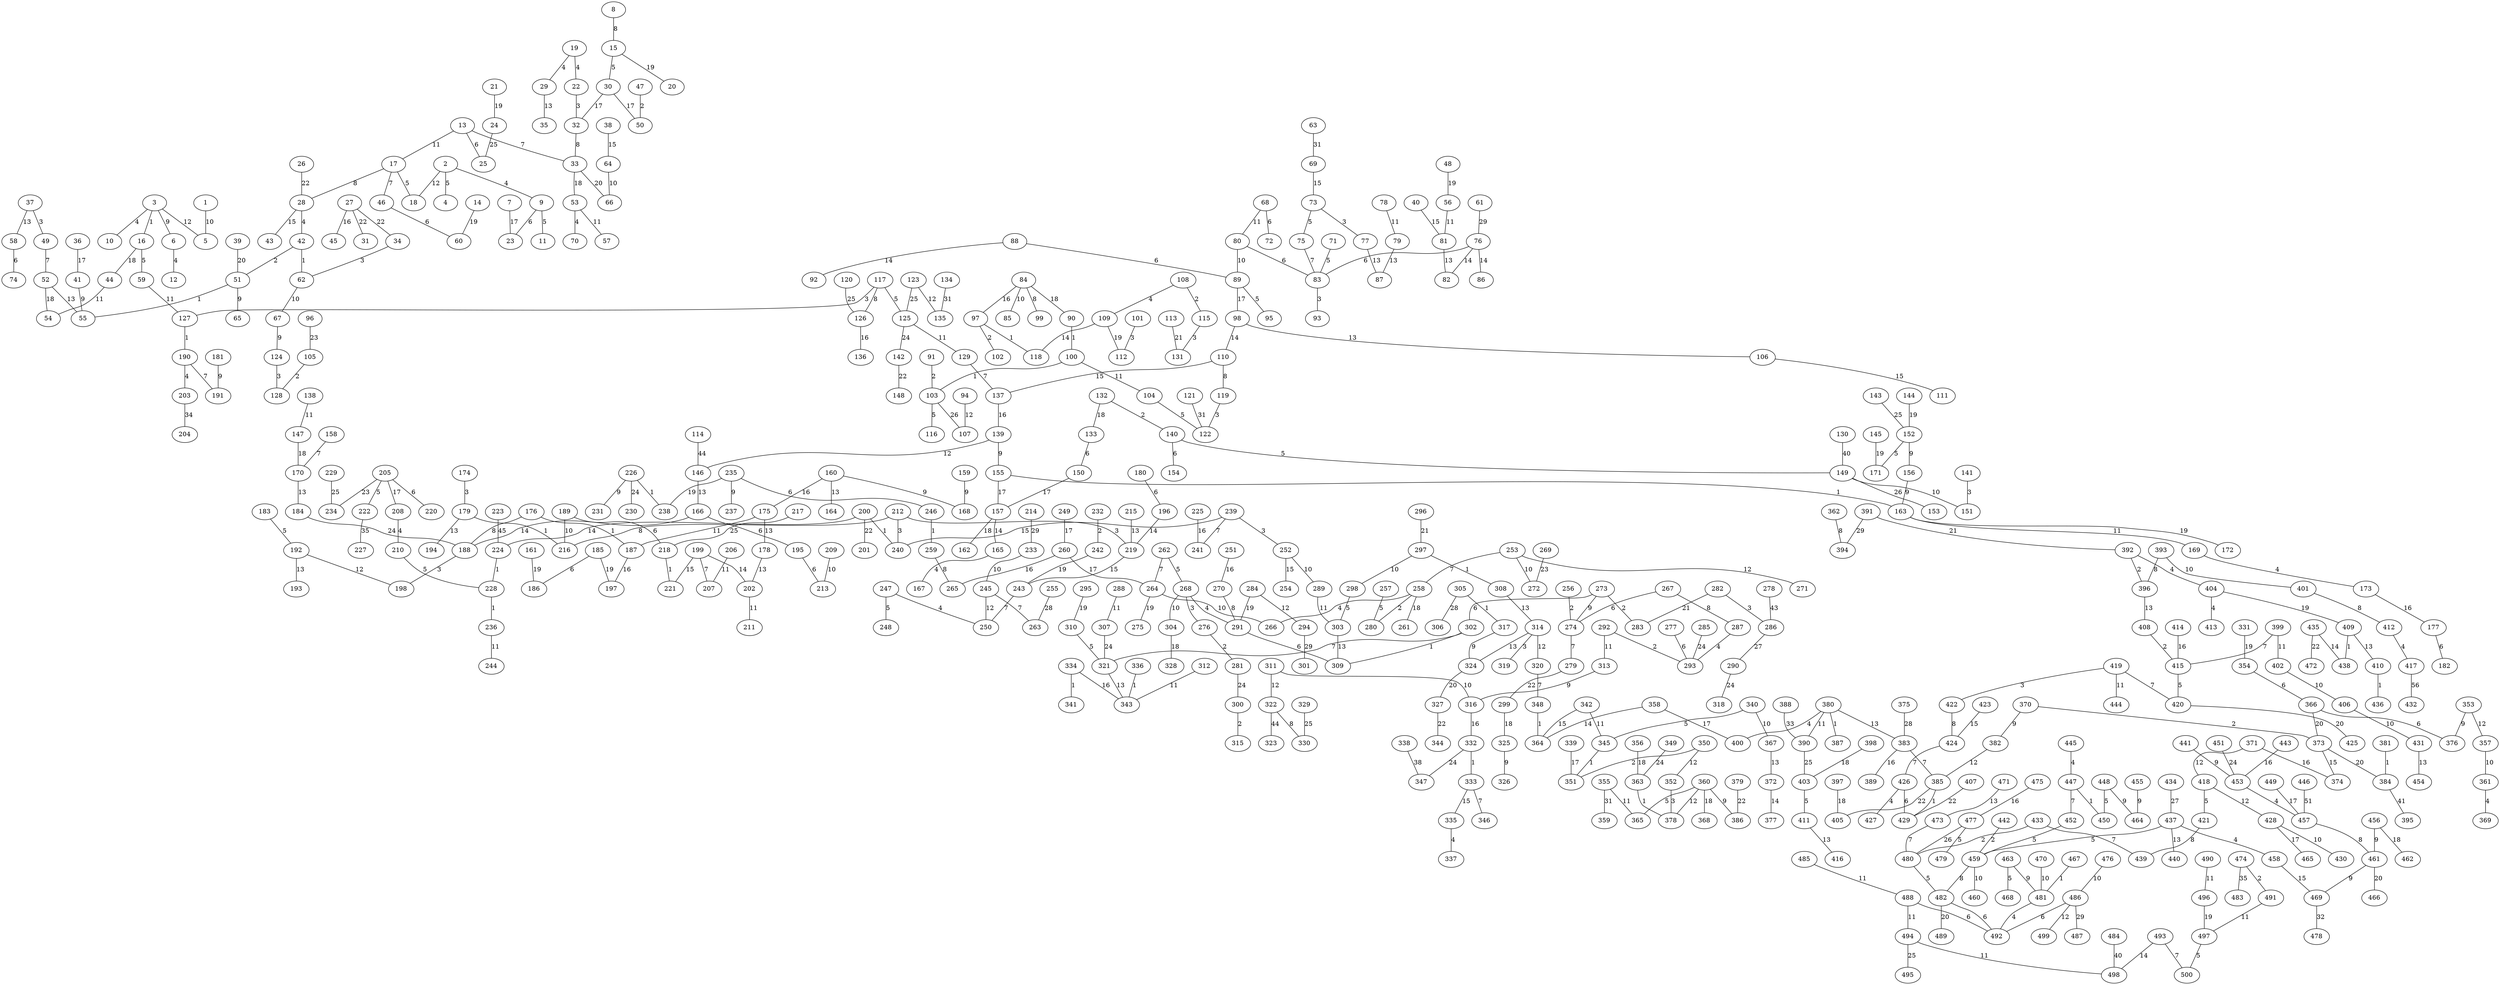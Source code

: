 graph MST {
    "1";
    "2";
    "3";
    "4";
    "5";
    "6";
    "7";
    "8";
    "9";
    "10";
    "11";
    "12";
    "13";
    "14";
    "15";
    "16";
    "17";
    "18";
    "19";
    "20";
    "21";
    "22";
    "23";
    "24";
    "25";
    "26";
    "27";
    "28";
    "29";
    "30";
    "31";
    "32";
    "33";
    "34";
    "35";
    "36";
    "37";
    "38";
    "39";
    "40";
    "41";
    "42";
    "43";
    "44";
    "45";
    "46";
    "47";
    "48";
    "49";
    "50";
    "51";
    "52";
    "53";
    "54";
    "55";
    "56";
    "57";
    "58";
    "59";
    "60";
    "61";
    "62";
    "63";
    "64";
    "65";
    "66";
    "67";
    "68";
    "69";
    "70";
    "71";
    "72";
    "73";
    "74";
    "75";
    "76";
    "77";
    "78";
    "79";
    "80";
    "81";
    "82";
    "83";
    "84";
    "85";
    "86";
    "87";
    "88";
    "89";
    "90";
    "91";
    "92";
    "93";
    "94";
    "95";
    "96";
    "97";
    "98";
    "99";
    "100";
    "101";
    "102";
    "103";
    "104";
    "105";
    "106";
    "107";
    "108";
    "109";
    "110";
    "111";
    "112";
    "113";
    "114";
    "115";
    "116";
    "117";
    "118";
    "119";
    "120";
    "121";
    "122";
    "123";
    "124";
    "125";
    "126";
    "127";
    "128";
    "129";
    "130";
    "131";
    "132";
    "133";
    "134";
    "135";
    "136";
    "137";
    "138";
    "139";
    "140";
    "141";
    "142";
    "143";
    "144";
    "145";
    "146";
    "147";
    "148";
    "149";
    "150";
    "151";
    "152";
    "153";
    "154";
    "155";
    "156";
    "157";
    "158";
    "159";
    "160";
    "161";
    "162";
    "163";
    "164";
    "165";
    "166";
    "167";
    "168";
    "169";
    "170";
    "171";
    "172";
    "173";
    "174";
    "175";
    "176";
    "177";
    "178";
    "179";
    "180";
    "181";
    "182";
    "183";
    "184";
    "185";
    "186";
    "187";
    "188";
    "189";
    "190";
    "191";
    "192";
    "193";
    "194";
    "195";
    "196";
    "197";
    "198";
    "199";
    "200";
    "201";
    "202";
    "203";
    "204";
    "205";
    "206";
    "207";
    "208";
    "209";
    "210";
    "211";
    "212";
    "213";
    "214";
    "215";
    "216";
    "217";
    "218";
    "219";
    "220";
    "221";
    "222";
    "223";
    "224";
    "225";
    "226";
    "227";
    "228";
    "229";
    "230";
    "231";
    "232";
    "233";
    "234";
    "235";
    "236";
    "237";
    "238";
    "239";
    "240";
    "241";
    "242";
    "243";
    "244";
    "245";
    "246";
    "247";
    "248";
    "249";
    "250";
    "251";
    "252";
    "253";
    "254";
    "255";
    "256";
    "257";
    "258";
    "259";
    "260";
    "261";
    "262";
    "263";
    "264";
    "265";
    "266";
    "267";
    "268";
    "269";
    "270";
    "271";
    "272";
    "273";
    "274";
    "275";
    "276";
    "277";
    "278";
    "279";
    "280";
    "281";
    "282";
    "283";
    "284";
    "285";
    "286";
    "287";
    "288";
    "289";
    "290";
    "291";
    "292";
    "293";
    "294";
    "295";
    "296";
    "297";
    "298";
    "299";
    "300";
    "301";
    "302";
    "303";
    "304";
    "305";
    "306";
    "307";
    "308";
    "309";
    "310";
    "311";
    "312";
    "313";
    "314";
    "315";
    "316";
    "317";
    "318";
    "319";
    "320";
    "321";
    "322";
    "323";
    "324";
    "325";
    "326";
    "327";
    "328";
    "329";
    "330";
    "331";
    "332";
    "333";
    "334";
    "335";
    "336";
    "337";
    "338";
    "339";
    "340";
    "341";
    "342";
    "343";
    "344";
    "345";
    "346";
    "347";
    "348";
    "349";
    "350";
    "351";
    "352";
    "353";
    "354";
    "355";
    "356";
    "357";
    "358";
    "359";
    "360";
    "361";
    "362";
    "363";
    "364";
    "365";
    "366";
    "367";
    "368";
    "369";
    "370";
    "371";
    "372";
    "373";
    "374";
    "375";
    "376";
    "377";
    "378";
    "379";
    "380";
    "381";
    "382";
    "383";
    "384";
    "385";
    "386";
    "387";
    "388";
    "389";
    "390";
    "391";
    "392";
    "393";
    "394";
    "395";
    "396";
    "397";
    "398";
    "399";
    "400";
    "401";
    "402";
    "403";
    "404";
    "405";
    "406";
    "407";
    "408";
    "409";
    "410";
    "411";
    "412";
    "413";
    "414";
    "415";
    "416";
    "417";
    "418";
    "419";
    "420";
    "421";
    "422";
    "423";
    "424";
    "425";
    "426";
    "427";
    "428";
    "429";
    "430";
    "431";
    "432";
    "433";
    "434";
    "435";
    "436";
    "437";
    "438";
    "439";
    "440";
    "441";
    "442";
    "443";
    "444";
    "445";
    "446";
    "447";
    "448";
    "449";
    "450";
    "451";
    "452";
    "453";
    "454";
    "455";
    "456";
    "457";
    "458";
    "459";
    "460";
    "461";
    "462";
    "463";
    "464";
    "465";
    "466";
    "467";
    "468";
    "469";
    "470";
    "471";
    "472";
    "473";
    "474";
    "475";
    "476";
    "477";
    "478";
    "479";
    "480";
    "481";
    "482";
    "483";
    "484";
    "485";
    "486";
    "487";
    "488";
    "489";
    "490";
    "491";
    "492";
    "493";
    "494";
    "495";
    "496";
    "497";
    "498";
    "499";
    "500";
    "3" -- "16" [label="1"];
    "42" -- "62" [label="1"];
    "51" -- "55" [label="1"];
    "90" -- "100" [label="1"];
    "97" -- "118" [label="1"];
    "100" -- "103" [label="1"];
    "127" -- "190" [label="1"];
    "155" -- "163" [label="1"];
    "176" -- "187" [label="1"];
    "179" -- "216" [label="1"];
    "200" -- "240" [label="1"];
    "218" -- "221" [label="1"];
    "224" -- "228" [label="1"];
    "226" -- "238" [label="1"];
    "228" -- "236" [label="1"];
    "246" -- "259" [label="1"];
    "297" -- "308" [label="1"];
    "302" -- "309" [label="1"];
    "305" -- "317" [label="1"];
    "332" -- "333" [label="1"];
    "334" -- "341" [label="1"];
    "336" -- "343" [label="1"];
    "345" -- "351" [label="1"];
    "348" -- "364" [label="1"];
    "363" -- "378" [label="1"];
    "380" -- "387" [label="1"];
    "381" -- "384" [label="1"];
    "385" -- "429" [label="1"];
    "409" -- "438" [label="1"];
    "410" -- "436" [label="1"];
    "447" -- "450" [label="1"];
    "467" -- "481" [label="1"];
    "42" -- "51" [label="2"];
    "47" -- "50" [label="2"];
    "91" -- "103" [label="2"];
    "97" -- "102" [label="2"];
    "105" -- "128" [label="2"];
    "108" -- "115" [label="2"];
    "132" -- "140" [label="2"];
    "232" -- "242" [label="2"];
    "256" -- "274" [label="2"];
    "258" -- "280" [label="2"];
    "273" -- "283" [label="2"];
    "276" -- "281" [label="2"];
    "292" -- "293" [label="2"];
    "300" -- "315" [label="2"];
    "350" -- "351" [label="2"];
    "370" -- "373" [label="2"];
    "392" -- "396" [label="2"];
    "408" -- "415" [label="2"];
    "433" -- "480" [label="2"];
    "442" -- "459" [label="2"];
    "474" -- "491" [label="2"];
    "22" -- "32" [label="3"];
    "34" -- "62" [label="3"];
    "37" -- "49" [label="3"];
    "73" -- "77" [label="3"];
    "83" -- "93" [label="3"];
    "101" -- "112" [label="3"];
    "115" -- "131" [label="3"];
    "117" -- "127" [label="3"];
    "119" -- "122" [label="3"];
    "124" -- "128" [label="3"];
    "141" -- "151" [label="3"];
    "174" -- "179" [label="3"];
    "188" -- "198" [label="3"];
    "212" -- "219" [label="3"];
    "212" -- "240" [label="3"];
    "239" -- "252" [label="3"];
    "268" -- "276" [label="3"];
    "282" -- "286" [label="3"];
    "314" -- "319" [label="3"];
    "352" -- "378" [label="3"];
    "419" -- "422" [label="3"];
    "2" -- "9" [label="4"];
    "3" -- "10" [label="4"];
    "6" -- "12" [label="4"];
    "19" -- "22" [label="4"];
    "19" -- "29" [label="4"];
    "28" -- "42" [label="4"];
    "53" -- "70" [label="4"];
    "108" -- "109" [label="4"];
    "165" -- "167" [label="4"];
    "169" -- "173" [label="4"];
    "190" -- "203" [label="4"];
    "208" -- "210" [label="4"];
    "247" -- "250" [label="4"];
    "258" -- "266" [label="4"];
    "268" -- "291" [label="4"];
    "287" -- "293" [label="4"];
    "335" -- "337" [label="4"];
    "361" -- "369" [label="4"];
    "380" -- "400" [label="4"];
    "392" -- "404" [label="4"];
    "404" -- "413" [label="4"];
    "412" -- "417" [label="4"];
    "426" -- "427" [label="4"];
    "437" -- "458" [label="4"];
    "445" -- "447" [label="4"];
    "453" -- "457" [label="4"];
    "481" -- "492" [label="4"];
    "2" -- "4" [label="5"];
    "9" -- "11" [label="5"];
    "15" -- "30" [label="5"];
    "16" -- "59" [label="5"];
    "17" -- "18" [label="5"];
    "71" -- "83" [label="5"];
    "73" -- "75" [label="5"];
    "89" -- "95" [label="5"];
    "103" -- "116" [label="5"];
    "104" -- "122" [label="5"];
    "117" -- "125" [label="5"];
    "140" -- "149" [label="5"];
    "152" -- "171" [label="5"];
    "183" -- "192" [label="5"];
    "205" -- "222" [label="5"];
    "210" -- "228" [label="5"];
    "247" -- "248" [label="5"];
    "257" -- "280" [label="5"];
    "262" -- "268" [label="5"];
    "298" -- "303" [label="5"];
    "310" -- "321" [label="5"];
    "340" -- "345" [label="5"];
    "360" -- "365" [label="5"];
    "403" -- "411" [label="5"];
    "415" -- "420" [label="5"];
    "418" -- "421" [label="5"];
    "437" -- "459" [label="5"];
    "448" -- "450" [label="5"];
    "452" -- "459" [label="5"];
    "463" -- "468" [label="5"];
    "477" -- "479" [label="5"];
    "480" -- "482" [label="5"];
    "497" -- "500" [label="5"];
    "9" -- "23" [label="6"];
    "13" -- "25" [label="6"];
    "46" -- "60" [label="6"];
    "58" -- "74" [label="6"];
    "68" -- "72" [label="6"];
    "76" -- "83" [label="6"];
    "80" -- "83" [label="6"];
    "88" -- "89" [label="6"];
    "133" -- "150" [label="6"];
    "140" -- "154" [label="6"];
    "166" -- "195" [label="6"];
    "177" -- "182" [label="6"];
    "180" -- "196" [label="6"];
    "185" -- "186" [label="6"];
    "189" -- "218" [label="6"];
    "195" -- "213" [label="6"];
    "205" -- "220" [label="6"];
    "235" -- "246" [label="6"];
    "267" -- "274" [label="6"];
    "273" -- "302" [label="6"];
    "277" -- "293" [label="6"];
    "291" -- "309" [label="6"];
    "354" -- "366" [label="6"];
    "366" -- "376" [label="6"];
    "426" -- "429" [label="6"];
    "482" -- "492" [label="6"];
    "486" -- "492" [label="6"];
    "488" -- "492" [label="6"];
    "13" -- "33" [label="7"];
    "17" -- "46" [label="7"];
    "49" -- "52" [label="7"];
    "75" -- "83" [label="7"];
    "129" -- "137" [label="7"];
    "158" -- "170" [label="7"];
    "190" -- "191" [label="7"];
    "199" -- "207" [label="7"];
    "239" -- "241" [label="7"];
    "243" -- "250" [label="7"];
    "245" -- "263" [label="7"];
    "253" -- "258" [label="7"];
    "262" -- "264" [label="7"];
    "274" -- "279" [label="7"];
    "302" -- "321" [label="7"];
    "320" -- "348" [label="7"];
    "333" -- "346" [label="7"];
    "383" -- "385" [label="7"];
    "399" -- "415" [label="7"];
    "419" -- "420" [label="7"];
    "424" -- "426" [label="7"];
    "433" -- "439" [label="7"];
    "447" -- "452" [label="7"];
    "473" -- "480" [label="7"];
    "493" -- "500" [label="7"];
    "8" -- "15" [label="8"];
    "17" -- "28" [label="8"];
    "32" -- "33" [label="8"];
    "84" -- "99" [label="8"];
    "110" -- "119" [label="8"];
    "117" -- "126" [label="8"];
    "176" -- "188" [label="8"];
    "212" -- "216" [label="8"];
    "259" -- "265" [label="8"];
    "267" -- "287" [label="8"];
    "270" -- "291" [label="8"];
    "322" -- "330" [label="8"];
    "362" -- "394" [label="8"];
    "393" -- "396" [label="8"];
    "401" -- "412" [label="8"];
    "421" -- "439" [label="8"];
    "422" -- "424" [label="8"];
    "457" -- "461" [label="8"];
    "459" -- "482" [label="8"];
    "3" -- "6" [label="9"];
    "41" -- "55" [label="9"];
    "51" -- "65" [label="9"];
    "67" -- "124" [label="9"];
    "139" -- "155" [label="9"];
    "152" -- "156" [label="9"];
    "156" -- "163" [label="9"];
    "159" -- "168" [label="9"];
    "160" -- "168" [label="9"];
    "181" -- "191" [label="9"];
    "226" -- "231" [label="9"];
    "235" -- "237" [label="9"];
    "273" -- "274" [label="9"];
    "313" -- "316" [label="9"];
    "317" -- "324" [label="9"];
    "325" -- "326" [label="9"];
    "353" -- "376" [label="9"];
    "360" -- "386" [label="9"];
    "370" -- "382" [label="9"];
    "441" -- "453" [label="9"];
    "448" -- "464" [label="9"];
    "455" -- "464" [label="9"];
    "456" -- "461" [label="9"];
    "461" -- "469" [label="9"];
    "463" -- "481" [label="9"];
    "1" -- "5" [label="10"];
    "62" -- "67" [label="10"];
    "64" -- "66" [label="10"];
    "80" -- "89" [label="10"];
    "84" -- "85" [label="10"];
    "149" -- "151" [label="10"];
    "189" -- "216" [label="10"];
    "209" -- "213" [label="10"];
    "233" -- "245" [label="10"];
    "252" -- "289" [label="10"];
    "253" -- "272" [label="10"];
    "264" -- "266" [label="10"];
    "268" -- "304" [label="10"];
    "297" -- "298" [label="10"];
    "311" -- "316" [label="10"];
    "340" -- "367" [label="10"];
    "357" -- "361" [label="10"];
    "393" -- "401" [label="10"];
    "402" -- "406" [label="10"];
    "406" -- "431" [label="10"];
    "428" -- "430" [label="10"];
    "459" -- "460" [label="10"];
    "470" -- "481" [label="10"];
    "476" -- "486" [label="10"];
    "13" -- "17" [label="11"];
    "44" -- "54" [label="11"];
    "53" -- "57" [label="11"];
    "56" -- "81" [label="11"];
    "59" -- "127" [label="11"];
    "68" -- "80" [label="11"];
    "78" -- "79" [label="11"];
    "100" -- "104" [label="11"];
    "125" -- "129" [label="11"];
    "138" -- "147" [label="11"];
    "163" -- "169" [label="11"];
    "175" -- "187" [label="11"];
    "202" -- "211" [label="11"];
    "206" -- "207" [label="11"];
    "236" -- "244" [label="11"];
    "288" -- "307" [label="11"];
    "289" -- "303" [label="11"];
    "292" -- "313" [label="11"];
    "312" -- "343" [label="11"];
    "342" -- "345" [label="11"];
    "355" -- "365" [label="11"];
    "380" -- "390" [label="11"];
    "399" -- "402" [label="11"];
    "419" -- "444" [label="11"];
    "485" -- "488" [label="11"];
    "488" -- "494" [label="11"];
    "490" -- "496" [label="11"];
    "491" -- "497" [label="11"];
    "494" -- "498" [label="11"];
    "2" -- "18" [label="12"];
    "3" -- "5" [label="12"];
    "94" -- "107" [label="12"];
    "123" -- "135" [label="12"];
    "139" -- "146" [label="12"];
    "192" -- "198" [label="12"];
    "245" -- "250" [label="12"];
    "253" -- "271" [label="12"];
    "284" -- "294" [label="12"];
    "311" -- "322" [label="12"];
    "314" -- "320" [label="12"];
    "350" -- "352" [label="12"];
    "353" -- "357" [label="12"];
    "360" -- "378" [label="12"];
    "371" -- "418" [label="12"];
    "382" -- "385" [label="12"];
    "418" -- "428" [label="12"];
    "486" -- "499" [label="12"];
    "29" -- "35" [label="13"];
    "37" -- "58" [label="13"];
    "52" -- "55" [label="13"];
    "77" -- "87" [label="13"];
    "79" -- "87" [label="13"];
    "81" -- "82" [label="13"];
    "98" -- "106" [label="13"];
    "146" -- "166" [label="13"];
    "160" -- "164" [label="13"];
    "170" -- "184" [label="13"];
    "175" -- "178" [label="13"];
    "178" -- "202" [label="13"];
    "179" -- "194" [label="13"];
    "192" -- "193" [label="13"];
    "215" -- "219" [label="13"];
    "303" -- "309" [label="13"];
    "308" -- "314" [label="13"];
    "314" -- "324" [label="13"];
    "321" -- "343" [label="13"];
    "367" -- "372" [label="13"];
    "380" -- "383" [label="13"];
    "396" -- "408" [label="13"];
    "409" -- "410" [label="13"];
    "411" -- "416" [label="13"];
    "431" -- "454" [label="13"];
    "437" -- "440" [label="13"];
    "471" -- "473" [label="13"];
    "76" -- "82" [label="14"];
    "76" -- "86" [label="14"];
    "88" -- "92" [label="14"];
    "98" -- "110" [label="14"];
    "109" -- "118" [label="14"];
    "157" -- "165" [label="14"];
    "166" -- "188" [label="14"];
    "196" -- "219" [label="14"];
    "199" -- "202" [label="14"];
    "200" -- "224" [label="14"];
    "358" -- "364" [label="14"];
    "372" -- "377" [label="14"];
    "435" -- "438" [label="14"];
    "493" -- "498" [label="14"];
    "28" -- "43" [label="15"];
    "38" -- "64" [label="15"];
    "40" -- "81" [label="15"];
    "69" -- "73" [label="15"];
    "106" -- "111" [label="15"];
    "110" -- "137" [label="15"];
    "199" -- "221" [label="15"];
    "219" -- "243" [label="15"];
    "239" -- "240" [label="15"];
    "252" -- "254" [label="15"];
    "333" -- "335" [label="15"];
    "342" -- "364" [label="15"];
    "373" -- "374" [label="15"];
    "423" -- "424" [label="15"];
    "458" -- "469" [label="15"];
    "27" -- "45" [label="16"];
    "84" -- "97" [label="16"];
    "126" -- "136" [label="16"];
    "137" -- "139" [label="16"];
    "160" -- "175" [label="16"];
    "173" -- "177" [label="16"];
    "187" -- "197" [label="16"];
    "225" -- "241" [label="16"];
    "251" -- "270" [label="16"];
    "260" -- "265" [label="16"];
    "316" -- "332" [label="16"];
    "334" -- "343" [label="16"];
    "371" -- "374" [label="16"];
    "383" -- "389" [label="16"];
    "414" -- "415" [label="16"];
    "443" -- "453" [label="16"];
    "475" -- "477" [label="16"];
    "7" -- "23" [label="17"];
    "30" -- "32" [label="17"];
    "30" -- "50" [label="17"];
    "36" -- "41" [label="17"];
    "89" -- "98" [label="17"];
    "150" -- "157" [label="17"];
    "155" -- "157" [label="17"];
    "205" -- "208" [label="17"];
    "249" -- "260" [label="17"];
    "260" -- "264" [label="17"];
    "339" -- "351" [label="17"];
    "358" -- "400" [label="17"];
    "428" -- "465" [label="17"];
    "449" -- "457" [label="17"];
    "16" -- "44" [label="18"];
    "33" -- "53" [label="18"];
    "52" -- "54" [label="18"];
    "84" -- "90" [label="18"];
    "132" -- "133" [label="18"];
    "147" -- "170" [label="18"];
    "157" -- "162" [label="18"];
    "258" -- "261" [label="18"];
    "299" -- "325" [label="18"];
    "304" -- "328" [label="18"];
    "356" -- "363" [label="18"];
    "360" -- "368" [label="18"];
    "397" -- "405" [label="18"];
    "398" -- "403" [label="18"];
    "456" -- "462" [label="18"];
    "14" -- "60" [label="19"];
    "15" -- "20" [label="19"];
    "21" -- "24" [label="19"];
    "48" -- "56" [label="19"];
    "109" -- "112" [label="19"];
    "144" -- "152" [label="19"];
    "145" -- "171" [label="19"];
    "161" -- "186" [label="19"];
    "163" -- "172" [label="19"];
    "185" -- "197" [label="19"];
    "235" -- "238" [label="19"];
    "242" -- "243" [label="19"];
    "264" -- "275" [label="19"];
    "284" -- "291" [label="19"];
    "295" -- "310" [label="19"];
    "331" -- "354" [label="19"];
    "404" -- "409" [label="19"];
    "496" -- "497" [label="19"];
    "33" -- "66" [label="20"];
    "39" -- "51" [label="20"];
    "324" -- "327" [label="20"];
    "366" -- "373" [label="20"];
    "373" -- "384" [label="20"];
    "420" -- "425" [label="20"];
    "461" -- "466" [label="20"];
    "482" -- "489" [label="20"];
    "113" -- "131" [label="21"];
    "282" -- "283" [label="21"];
    "296" -- "297" [label="21"];
    "391" -- "392" [label="21"];
    "26" -- "28" [label="22"];
    "27" -- "31" [label="22"];
    "27" -- "34" [label="22"];
    "142" -- "148" [label="22"];
    "200" -- "201" [label="22"];
    "279" -- "299" [label="22"];
    "327" -- "344" [label="22"];
    "379" -- "386" [label="22"];
    "385" -- "405" [label="22"];
    "407" -- "429" [label="22"];
    "435" -- "472" [label="22"];
    "96" -- "105" [label="23"];
    "205" -- "234" [label="23"];
    "269" -- "272" [label="23"];
    "125" -- "142" [label="24"];
    "184" -- "188" [label="24"];
    "226" -- "230" [label="24"];
    "281" -- "300" [label="24"];
    "285" -- "293" [label="24"];
    "290" -- "318" [label="24"];
    "307" -- "321" [label="24"];
    "332" -- "347" [label="24"];
    "349" -- "363" [label="24"];
    "451" -- "453" [label="24"];
    "24" -- "25" [label="25"];
    "120" -- "126" [label="25"];
    "123" -- "125" [label="25"];
    "143" -- "152" [label="25"];
    "217" -- "218" [label="25"];
    "229" -- "234" [label="25"];
    "329" -- "330" [label="25"];
    "390" -- "403" [label="25"];
    "494" -- "495" [label="25"];
    "103" -- "107" [label="26"];
    "149" -- "153" [label="26"];
    "477" -- "480" [label="26"];
    "286" -- "290" [label="27"];
    "434" -- "437" [label="27"];
    "255" -- "263" [label="28"];
    "305" -- "306" [label="28"];
    "375" -- "383" [label="28"];
    "61" -- "76" [label="29"];
    "214" -- "233" [label="29"];
    "294" -- "301" [label="29"];
    "391" -- "394" [label="29"];
    "486" -- "487" [label="29"];
    "63" -- "69" [label="31"];
    "121" -- "122" [label="31"];
    "134" -- "135" [label="31"];
    "355" -- "359" [label="31"];
    "469" -- "478" [label="32"];
    "388" -- "390" [label="33"];
    "203" -- "204" [label="34"];
    "222" -- "227" [label="35"];
    "474" -- "483" [label="35"];
    "338" -- "347" [label="38"];
    "130" -- "149" [label="40"];
    "484" -- "498" [label="40"];
    "384" -- "395" [label="41"];
    "278" -- "286" [label="43"];
    "114" -- "146" [label="44"];
    "322" -- "323" [label="44"];
    "223" -- "224" [label="45"];
    "446" -- "457" [label="51"];
    "417" -- "432" [label="56"];
}
